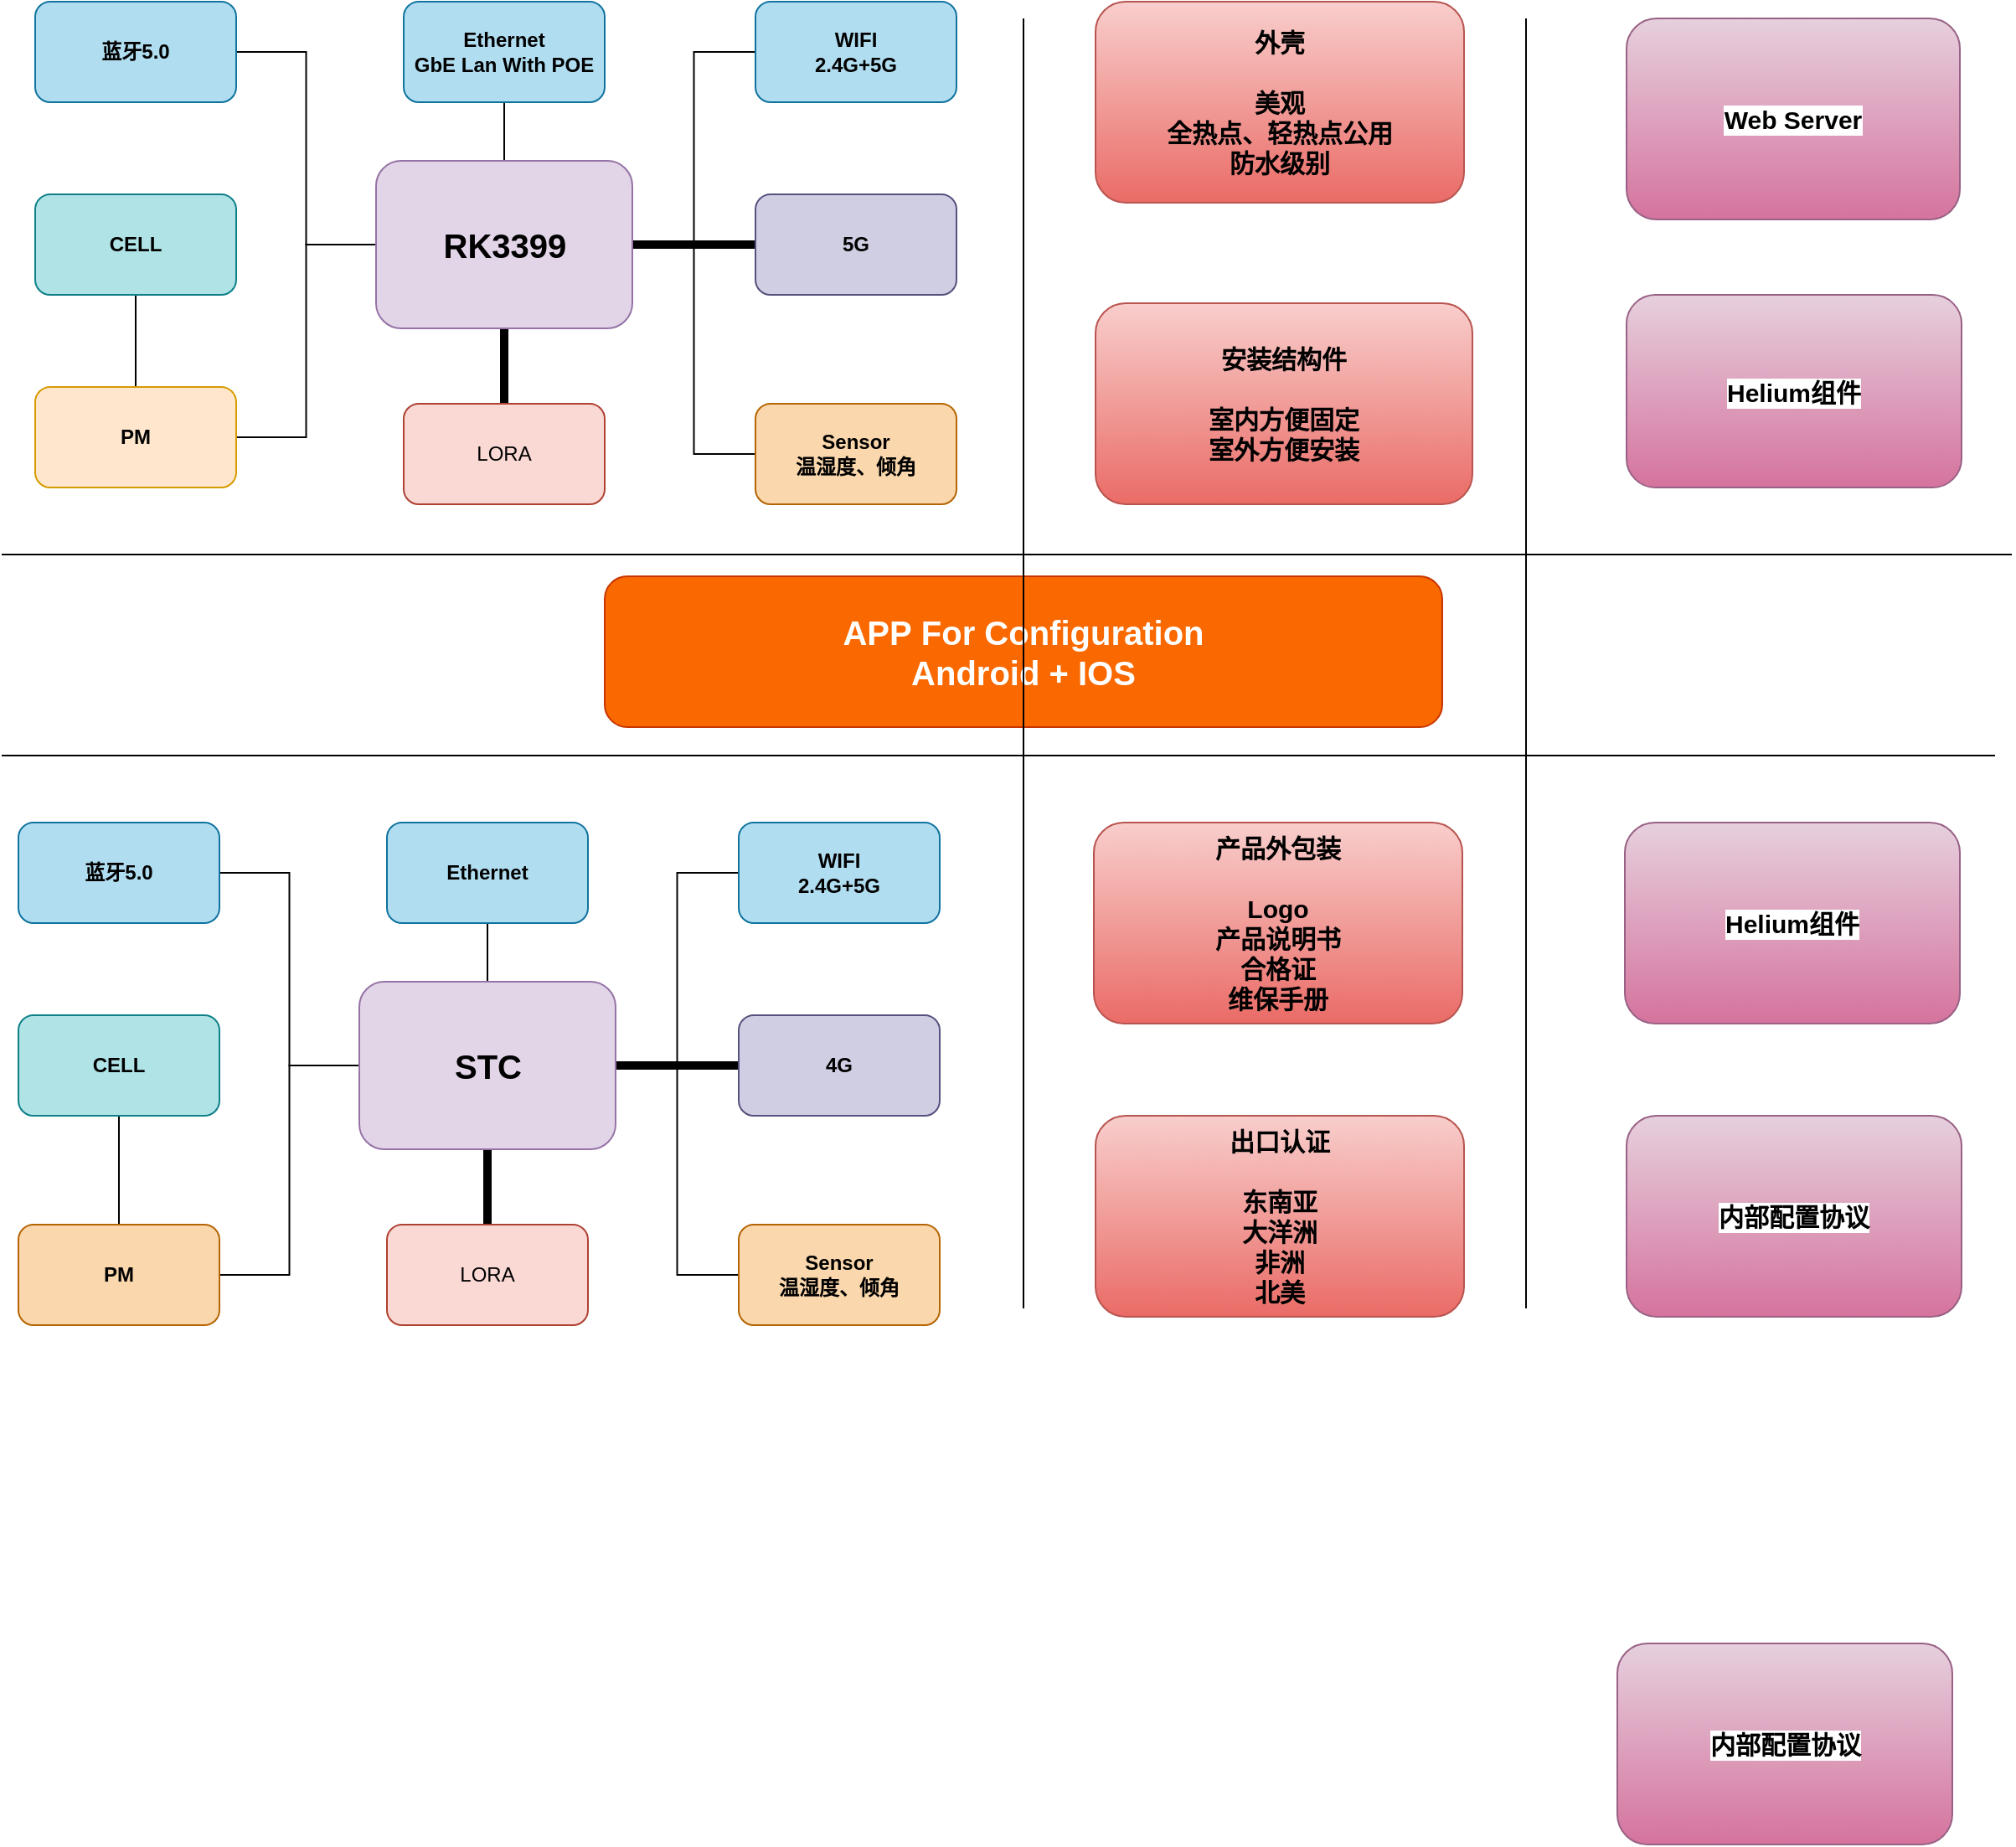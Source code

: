 <mxfile version="16.6.5" type="github" pages="2">
  <diagram id="iKRTfIvsgAHTzPborcKI" name="Full">
    <mxGraphModel dx="1422" dy="802" grid="1" gridSize="10" guides="1" tooltips="1" connect="1" arrows="1" fold="1" page="1" pageScale="1" pageWidth="827" pageHeight="1169" math="0" shadow="0">
      <root>
        <mxCell id="0" />
        <mxCell id="1" parent="0" />
        <mxCell id="aC08C6gNYoCpae9THRba-24" style="edgeStyle=orthogonalEdgeStyle;rounded=0;orthogonalLoop=1;jettySize=auto;html=1;exitX=0;exitY=0.5;exitDx=0;exitDy=0;entryX=1;entryY=0.5;entryDx=0;entryDy=0;strokeColor=default;endArrow=none;endFill=0;" edge="1" parent="1" source="kR9M7E9QdsosyzwSM0mt-1" target="aC08C6gNYoCpae9THRba-23">
          <mxGeometry relative="1" as="geometry" />
        </mxCell>
        <mxCell id="aC08C6gNYoCpae9THRba-12" style="edgeStyle=orthogonalEdgeStyle;rounded=0;orthogonalLoop=1;jettySize=auto;html=1;endArrow=none;endFill=0;strokeWidth=5;" edge="1" parent="1" source="kR9M7E9QdsosyzwSM0mt-1" target="aC08C6gNYoCpae9THRba-2">
          <mxGeometry relative="1" as="geometry" />
        </mxCell>
        <mxCell id="aC08C6gNYoCpae9THRba-13" style="edgeStyle=orthogonalEdgeStyle;rounded=0;orthogonalLoop=1;jettySize=auto;html=1;entryX=0.5;entryY=0;entryDx=0;entryDy=0;endArrow=none;endFill=0;strokeWidth=5;" edge="1" parent="1" source="kR9M7E9QdsosyzwSM0mt-1" target="aC08C6gNYoCpae9THRba-1">
          <mxGeometry relative="1" as="geometry">
            <mxPoint x="410" y="460" as="targetPoint" />
          </mxGeometry>
        </mxCell>
        <object label="" id="aC08C6gNYoCpae9THRba-15">
          <mxCell style="edgeStyle=orthogonalEdgeStyle;rounded=0;orthogonalLoop=1;jettySize=auto;html=1;exitX=1;exitY=0.5;exitDx=0;exitDy=0;entryX=0;entryY=0.5;entryDx=0;entryDy=0;endArrow=none;endFill=0;" edge="1" parent="1" source="kR9M7E9QdsosyzwSM0mt-1" target="aC08C6gNYoCpae9THRba-4">
            <mxGeometry relative="1" as="geometry" />
          </mxCell>
        </object>
        <mxCell id="aC08C6gNYoCpae9THRba-17" style="edgeStyle=orthogonalEdgeStyle;rounded=0;orthogonalLoop=1;jettySize=auto;html=1;exitX=0.5;exitY=0;exitDx=0;exitDy=0;endArrow=none;endFill=0;" edge="1" parent="1" source="kR9M7E9QdsosyzwSM0mt-1" target="aC08C6gNYoCpae9THRba-3">
          <mxGeometry relative="1" as="geometry" />
        </mxCell>
        <mxCell id="aC08C6gNYoCpae9THRba-18" style="edgeStyle=orthogonalEdgeStyle;rounded=0;orthogonalLoop=1;jettySize=auto;html=1;exitX=0;exitY=0.5;exitDx=0;exitDy=0;endArrow=none;endFill=0;entryX=1;entryY=0.5;entryDx=0;entryDy=0;" edge="1" parent="1" source="kR9M7E9QdsosyzwSM0mt-1" target="aC08C6gNYoCpae9THRba-8">
          <mxGeometry relative="1" as="geometry" />
        </mxCell>
        <mxCell id="aC08C6gNYoCpae9THRba-25" style="edgeStyle=orthogonalEdgeStyle;rounded=0;orthogonalLoop=1;jettySize=auto;html=1;exitX=1;exitY=0.5;exitDx=0;exitDy=0;entryX=0;entryY=0.5;entryDx=0;entryDy=0;endArrow=none;endFill=0;" edge="1" parent="1" source="kR9M7E9QdsosyzwSM0mt-1" target="aC08C6gNYoCpae9THRba-6">
          <mxGeometry relative="1" as="geometry" />
        </mxCell>
        <mxCell id="kR9M7E9QdsosyzwSM0mt-1" value="RK3399" style="rounded=1;whiteSpace=wrap;html=1;fillColor=#e1d5e7;strokeColor=#9673a6;fontStyle=1;fontSize=20;" parent="1" vertex="1">
          <mxGeometry x="333.5" y="325" width="153" height="100" as="geometry" />
        </mxCell>
        <mxCell id="aC08C6gNYoCpae9THRba-1" value="LORA" style="rounded=1;whiteSpace=wrap;html=1;fillColor=#fad9d5;strokeColor=#ae4132;" vertex="1" parent="1">
          <mxGeometry x="350" y="470" width="120" height="60" as="geometry" />
        </mxCell>
        <mxCell id="aC08C6gNYoCpae9THRba-2" value="5G" style="rounded=1;whiteSpace=wrap;html=1;fillColor=#d0cee2;strokeColor=#56517e;fontStyle=1" vertex="1" parent="1">
          <mxGeometry x="560" y="345" width="120" height="60" as="geometry" />
        </mxCell>
        <mxCell id="aC08C6gNYoCpae9THRba-3" value="Ethernet&lt;br&gt;GbE Lan With POE" style="rounded=1;whiteSpace=wrap;html=1;fillColor=#b1ddf0;strokeColor=#10739e;fontStyle=1" vertex="1" parent="1">
          <mxGeometry x="350" y="230" width="120" height="60" as="geometry" />
        </mxCell>
        <mxCell id="aC08C6gNYoCpae9THRba-4" value="WIFI&lt;br&gt;2.4G+5G" style="rounded=1;whiteSpace=wrap;html=1;fillColor=#b1ddf0;strokeColor=#10739e;fontStyle=1" vertex="1" parent="1">
          <mxGeometry x="560" y="230" width="120" height="60" as="geometry" />
        </mxCell>
        <mxCell id="aC08C6gNYoCpae9THRba-6" value="Sensor&lt;br&gt;温湿度、倾角" style="rounded=1;whiteSpace=wrap;html=1;fillColor=#fad7ac;strokeColor=#b46504;fontStyle=1" vertex="1" parent="1">
          <mxGeometry x="560" y="470" width="120" height="60" as="geometry" />
        </mxCell>
        <mxCell id="aC08C6gNYoCpae9THRba-49" value="" style="edgeStyle=orthogonalEdgeStyle;rounded=0;orthogonalLoop=1;jettySize=auto;html=1;fontSize=1;endArrow=none;endFill=0;strokeColor=default;strokeWidth=1;" edge="1" parent="1" source="aC08C6gNYoCpae9THRba-8" target="aC08C6gNYoCpae9THRba-46">
          <mxGeometry relative="1" as="geometry" />
        </mxCell>
        <mxCell id="aC08C6gNYoCpae9THRba-8" value="PM" style="rounded=1;whiteSpace=wrap;html=1;fillColor=#ffe6cc;fontStyle=1;strokeColor=#d79b00;" vertex="1" parent="1">
          <mxGeometry x="130" y="460" width="120" height="60" as="geometry" />
        </mxCell>
        <mxCell id="aC08C6gNYoCpae9THRba-23" value="蓝牙5.0" style="rounded=1;whiteSpace=wrap;html=1;fillColor=#b1ddf0;strokeColor=#10739e;fontStyle=1" vertex="1" parent="1">
          <mxGeometry x="130" y="230" width="120" height="60" as="geometry" />
        </mxCell>
        <mxCell id="aC08C6gNYoCpae9THRba-29" style="edgeStyle=orthogonalEdgeStyle;rounded=0;orthogonalLoop=1;jettySize=auto;html=1;exitX=0;exitY=0.5;exitDx=0;exitDy=0;entryX=1;entryY=0.5;entryDx=0;entryDy=0;strokeColor=default;endArrow=none;endFill=0;" edge="1" parent="1" source="aC08C6gNYoCpae9THRba-36" target="aC08C6gNYoCpae9THRba-45">
          <mxGeometry relative="1" as="geometry" />
        </mxCell>
        <mxCell id="aC08C6gNYoCpae9THRba-30" style="edgeStyle=orthogonalEdgeStyle;rounded=0;orthogonalLoop=1;jettySize=auto;html=1;endArrow=none;endFill=0;strokeWidth=5;" edge="1" parent="1" source="aC08C6gNYoCpae9THRba-36" target="aC08C6gNYoCpae9THRba-38">
          <mxGeometry relative="1" as="geometry" />
        </mxCell>
        <mxCell id="aC08C6gNYoCpae9THRba-31" style="edgeStyle=orthogonalEdgeStyle;rounded=0;orthogonalLoop=1;jettySize=auto;html=1;entryX=0.5;entryY=0;entryDx=0;entryDy=0;endArrow=none;endFill=0;strokeWidth=5;" edge="1" parent="1" source="aC08C6gNYoCpae9THRba-36" target="aC08C6gNYoCpae9THRba-37">
          <mxGeometry relative="1" as="geometry">
            <mxPoint x="400" y="950" as="targetPoint" />
          </mxGeometry>
        </mxCell>
        <object label="" id="aC08C6gNYoCpae9THRba-32">
          <mxCell style="edgeStyle=orthogonalEdgeStyle;rounded=0;orthogonalLoop=1;jettySize=auto;html=1;exitX=1;exitY=0.5;exitDx=0;exitDy=0;entryX=0;entryY=0.5;entryDx=0;entryDy=0;endArrow=none;endFill=0;" edge="1" parent="1" source="aC08C6gNYoCpae9THRba-36" target="aC08C6gNYoCpae9THRba-40">
            <mxGeometry relative="1" as="geometry" />
          </mxCell>
        </object>
        <mxCell id="aC08C6gNYoCpae9THRba-33" style="edgeStyle=orthogonalEdgeStyle;rounded=0;orthogonalLoop=1;jettySize=auto;html=1;exitX=0.5;exitY=0;exitDx=0;exitDy=0;endArrow=none;endFill=0;" edge="1" parent="1" source="aC08C6gNYoCpae9THRba-36" target="aC08C6gNYoCpae9THRba-39">
          <mxGeometry relative="1" as="geometry" />
        </mxCell>
        <mxCell id="aC08C6gNYoCpae9THRba-34" style="edgeStyle=orthogonalEdgeStyle;rounded=0;orthogonalLoop=1;jettySize=auto;html=1;exitX=0;exitY=0.5;exitDx=0;exitDy=0;endArrow=none;endFill=0;entryX=1;entryY=0.5;entryDx=0;entryDy=0;" edge="1" parent="1" source="aC08C6gNYoCpae9THRba-36" target="aC08C6gNYoCpae9THRba-43">
          <mxGeometry relative="1" as="geometry" />
        </mxCell>
        <mxCell id="aC08C6gNYoCpae9THRba-35" style="edgeStyle=orthogonalEdgeStyle;rounded=0;orthogonalLoop=1;jettySize=auto;html=1;exitX=1;exitY=0.5;exitDx=0;exitDy=0;entryX=0;entryY=0.5;entryDx=0;entryDy=0;endArrow=none;endFill=0;" edge="1" parent="1" source="aC08C6gNYoCpae9THRba-36" target="aC08C6gNYoCpae9THRba-41">
          <mxGeometry relative="1" as="geometry" />
        </mxCell>
        <mxCell id="aC08C6gNYoCpae9THRba-36" value="STC" style="rounded=1;whiteSpace=wrap;html=1;fillColor=#e1d5e7;strokeColor=#9673a6;fontStyle=1;fontSize=20;" vertex="1" parent="1">
          <mxGeometry x="323.5" y="815" width="153" height="100" as="geometry" />
        </mxCell>
        <mxCell id="aC08C6gNYoCpae9THRba-37" value="LORA" style="rounded=1;whiteSpace=wrap;html=1;fillColor=#fad9d5;strokeColor=#ae4132;" vertex="1" parent="1">
          <mxGeometry x="340" y="960" width="120" height="60" as="geometry" />
        </mxCell>
        <mxCell id="aC08C6gNYoCpae9THRba-38" value="4G" style="rounded=1;whiteSpace=wrap;html=1;fillColor=#d0cee2;strokeColor=#56517e;fontStyle=1" vertex="1" parent="1">
          <mxGeometry x="550" y="835" width="120" height="60" as="geometry" />
        </mxCell>
        <mxCell id="aC08C6gNYoCpae9THRba-39" value="Ethernet" style="rounded=1;whiteSpace=wrap;html=1;fillColor=#b1ddf0;strokeColor=#10739e;fontStyle=1" vertex="1" parent="1">
          <mxGeometry x="340" y="720" width="120" height="60" as="geometry" />
        </mxCell>
        <mxCell id="aC08C6gNYoCpae9THRba-40" value="WIFI&lt;br&gt;2.4G+5G" style="rounded=1;whiteSpace=wrap;html=1;fillColor=#b1ddf0;strokeColor=#10739e;fontStyle=1" vertex="1" parent="1">
          <mxGeometry x="550" y="720" width="120" height="60" as="geometry" />
        </mxCell>
        <mxCell id="aC08C6gNYoCpae9THRba-41" value="Sensor&lt;br&gt;温湿度、倾角" style="rounded=1;whiteSpace=wrap;html=1;fillColor=#fad7ac;strokeColor=#b46504;fontStyle=1" vertex="1" parent="1">
          <mxGeometry x="550" y="960" width="120" height="60" as="geometry" />
        </mxCell>
        <mxCell id="aC08C6gNYoCpae9THRba-42" value="" style="edgeStyle=orthogonalEdgeStyle;rounded=0;orthogonalLoop=1;jettySize=auto;html=1;endArrow=none;endFill=0;" edge="1" parent="1" source="aC08C6gNYoCpae9THRba-43" target="aC08C6gNYoCpae9THRba-44">
          <mxGeometry relative="1" as="geometry" />
        </mxCell>
        <mxCell id="aC08C6gNYoCpae9THRba-43" value="PM" style="rounded=1;whiteSpace=wrap;html=1;fillColor=#fad7ac;strokeColor=#b46504;fontStyle=1" vertex="1" parent="1">
          <mxGeometry x="120" y="960" width="120" height="60" as="geometry" />
        </mxCell>
        <mxCell id="aC08C6gNYoCpae9THRba-44" value="CELL" style="rounded=1;whiteSpace=wrap;html=1;fillColor=#b0e3e6;strokeColor=#0e8088;fontStyle=1" vertex="1" parent="1">
          <mxGeometry x="120" y="835" width="120" height="60" as="geometry" />
        </mxCell>
        <mxCell id="aC08C6gNYoCpae9THRba-45" value="蓝牙5.0" style="rounded=1;whiteSpace=wrap;html=1;fillColor=#b1ddf0;strokeColor=#10739e;fontStyle=1" vertex="1" parent="1">
          <mxGeometry x="120" y="720" width="120" height="60" as="geometry" />
        </mxCell>
        <mxCell id="aC08C6gNYoCpae9THRba-46" value="CELL" style="rounded=1;whiteSpace=wrap;html=1;fillColor=#b0e3e6;strokeColor=#0e8088;fontStyle=1" vertex="1" parent="1">
          <mxGeometry x="130" y="345" width="120" height="60" as="geometry" />
        </mxCell>
        <mxCell id="aC08C6gNYoCpae9THRba-52" value="" style="endArrow=none;html=1;rounded=0;fontSize=1;strokeColor=default;strokeWidth=1;" edge="1" parent="1">
          <mxGeometry width="50" height="50" relative="1" as="geometry">
            <mxPoint x="110" y="560" as="sourcePoint" />
            <mxPoint x="1310" y="560" as="targetPoint" />
          </mxGeometry>
        </mxCell>
        <mxCell id="aC08C6gNYoCpae9THRba-53" value="" style="endArrow=none;html=1;rounded=0;fontSize=1;strokeColor=default;strokeWidth=1;" edge="1" parent="1">
          <mxGeometry width="50" height="50" relative="1" as="geometry">
            <mxPoint x="110" y="680" as="sourcePoint" />
            <mxPoint x="1300" y="680" as="targetPoint" />
          </mxGeometry>
        </mxCell>
        <mxCell id="aC08C6gNYoCpae9THRba-54" value="APP&amp;nbsp;For Configuration&lt;br style=&quot;font-size: 20px;&quot;&gt;Android + IOS" style="rounded=1;whiteSpace=wrap;html=1;fontSize=20;fillColor=#fa6800;fontColor=#FFFFFF;strokeColor=#C73500;fontStyle=1" vertex="1" parent="1">
          <mxGeometry x="470" y="573" width="500" height="90" as="geometry" />
        </mxCell>
        <mxCell id="aC08C6gNYoCpae9THRba-55" value="" style="endArrow=none;html=1;rounded=0;fontSize=10;fontColor=#FFFFFF;strokeColor=default;strokeWidth=1;" edge="1" parent="1">
          <mxGeometry width="50" height="50" relative="1" as="geometry">
            <mxPoint x="720" y="1010" as="sourcePoint" />
            <mxPoint x="720" y="240" as="targetPoint" />
          </mxGeometry>
        </mxCell>
        <mxCell id="aC08C6gNYoCpae9THRba-57" value="外壳&lt;br style=&quot;font-size: 15px;&quot;&gt;&lt;br style=&quot;font-size: 15px;&quot;&gt;美观&lt;br style=&quot;font-size: 15px;&quot;&gt;全热点、轻热点公用&lt;br style=&quot;font-size: 15px;&quot;&gt;防水级别" style="rounded=1;whiteSpace=wrap;html=1;fontSize=15;fillColor=#f8cecc;gradientColor=#ea6b66;strokeColor=#b85450;fontStyle=1" vertex="1" parent="1">
          <mxGeometry x="763" y="230" width="220" height="120" as="geometry" />
        </mxCell>
        <mxCell id="aC08C6gNYoCpae9THRba-58" value="安装结构件&lt;br style=&quot;font-size: 15px;&quot;&gt;&lt;br style=&quot;font-size: 15px;&quot;&gt;室内方便固定&lt;br style=&quot;font-size: 15px;&quot;&gt;室外方便安装" style="rounded=1;whiteSpace=wrap;html=1;fontSize=15;fillColor=#f8cecc;gradientColor=#ea6b66;strokeColor=#b85450;fontStyle=1" vertex="1" parent="1">
          <mxGeometry x="763" y="410" width="225" height="120" as="geometry" />
        </mxCell>
        <mxCell id="aC08C6gNYoCpae9THRba-59" value="产品外包装&lt;br style=&quot;font-size: 15px;&quot;&gt;&lt;br style=&quot;font-size: 15px;&quot;&gt;Logo&lt;br style=&quot;font-size: 15px;&quot;&gt;产品说明书&lt;br style=&quot;font-size: 15px;&quot;&gt;合格证&lt;br style=&quot;font-size: 15px;&quot;&gt;维保手册" style="rounded=1;whiteSpace=wrap;html=1;fontSize=15;fillColor=#f8cecc;gradientColor=#ea6b66;strokeColor=#b85450;fontStyle=1" vertex="1" parent="1">
          <mxGeometry x="762" y="720" width="220" height="120" as="geometry" />
        </mxCell>
        <mxCell id="aC08C6gNYoCpae9THRba-60" value="" style="endArrow=none;html=1;rounded=0;fontSize=10;fontColor=#FFFFFF;strokeColor=default;strokeWidth=1;" edge="1" parent="1">
          <mxGeometry width="50" height="50" relative="1" as="geometry">
            <mxPoint x="1020" y="1010" as="sourcePoint" />
            <mxPoint x="1020" y="240" as="targetPoint" />
          </mxGeometry>
        </mxCell>
        <mxCell id="aC08C6gNYoCpae9THRba-61" value="Web Server" style="rounded=1;whiteSpace=wrap;html=1;labelBackgroundColor=#ffffff;fontSize=15;fillColor=#e6d0de;strokeColor=#996185;gradientColor=#d5739d;fontColor=#000000;fontStyle=1" vertex="1" parent="1">
          <mxGeometry x="1080" y="240" width="199" height="120" as="geometry" />
        </mxCell>
        <mxCell id="aC08C6gNYoCpae9THRba-63" value="内部配置协议" style="rounded=1;whiteSpace=wrap;html=1;labelBackgroundColor=#ffffff;fontSize=15;fillColor=#e6d0de;strokeColor=#996185;gradientColor=#d5739d;fontColor=#000000;fontStyle=1" vertex="1" parent="1">
          <mxGeometry x="1080" y="895" width="200" height="120" as="geometry" />
        </mxCell>
        <mxCell id="aC08C6gNYoCpae9THRba-64" value="Helium组件" style="rounded=1;whiteSpace=wrap;html=1;labelBackgroundColor=#ffffff;fontSize=15;fillColor=#e6d0de;strokeColor=#996185;gradientColor=#d5739d;fontColor=#000000;fontStyle=1" vertex="1" parent="1">
          <mxGeometry x="1080" y="405" width="200" height="115" as="geometry" />
        </mxCell>
        <mxCell id="aC08C6gNYoCpae9THRba-68" value="出口认证&lt;br style=&quot;font-size: 15px&quot;&gt;&lt;br style=&quot;font-size: 15px&quot;&gt;东南亚&lt;br style=&quot;font-size: 15px&quot;&gt;大洋洲&lt;br&gt;非洲&lt;br&gt;北美" style="rounded=1;whiteSpace=wrap;html=1;fontSize=15;fillColor=#f8cecc;gradientColor=#ea6b66;strokeColor=#b85450;fontStyle=1" vertex="1" parent="1">
          <mxGeometry x="763" y="895" width="220" height="120" as="geometry" />
        </mxCell>
        <mxCell id="aC08C6gNYoCpae9THRba-71" value="内部配置协议" style="rounded=1;whiteSpace=wrap;html=1;labelBackgroundColor=#ffffff;fontSize=15;fillColor=#e6d0de;strokeColor=#996185;gradientColor=#d5739d;fontColor=#000000;fontStyle=1" vertex="1" parent="1">
          <mxGeometry x="1074.5" y="1210" width="200" height="120" as="geometry" />
        </mxCell>
        <mxCell id="aC08C6gNYoCpae9THRba-72" value="Helium组件" style="rounded=1;whiteSpace=wrap;html=1;labelBackgroundColor=#ffffff;fontSize=15;fillColor=#e6d0de;strokeColor=#996185;gradientColor=#d5739d;fontColor=#000000;fontStyle=1" vertex="1" parent="1">
          <mxGeometry x="1079" y="720" width="200" height="120" as="geometry" />
        </mxCell>
      </root>
    </mxGraphModel>
  </diagram>
  <diagram id="KRt99qneUdd1r6ccrVmF" name="Light">
    <mxGraphModel dx="1422" dy="802" grid="1" gridSize="10" guides="1" tooltips="1" connect="1" arrows="1" fold="1" page="1" pageScale="1" pageWidth="827" pageHeight="1169" math="0" shadow="0">
      <root>
        <mxCell id="w6mHL5BMN2BuMj6q8qPe-0" />
        <mxCell id="w6mHL5BMN2BuMj6q8qPe-1" parent="w6mHL5BMN2BuMj6q8qPe-0" />
      </root>
    </mxGraphModel>
  </diagram>
</mxfile>
